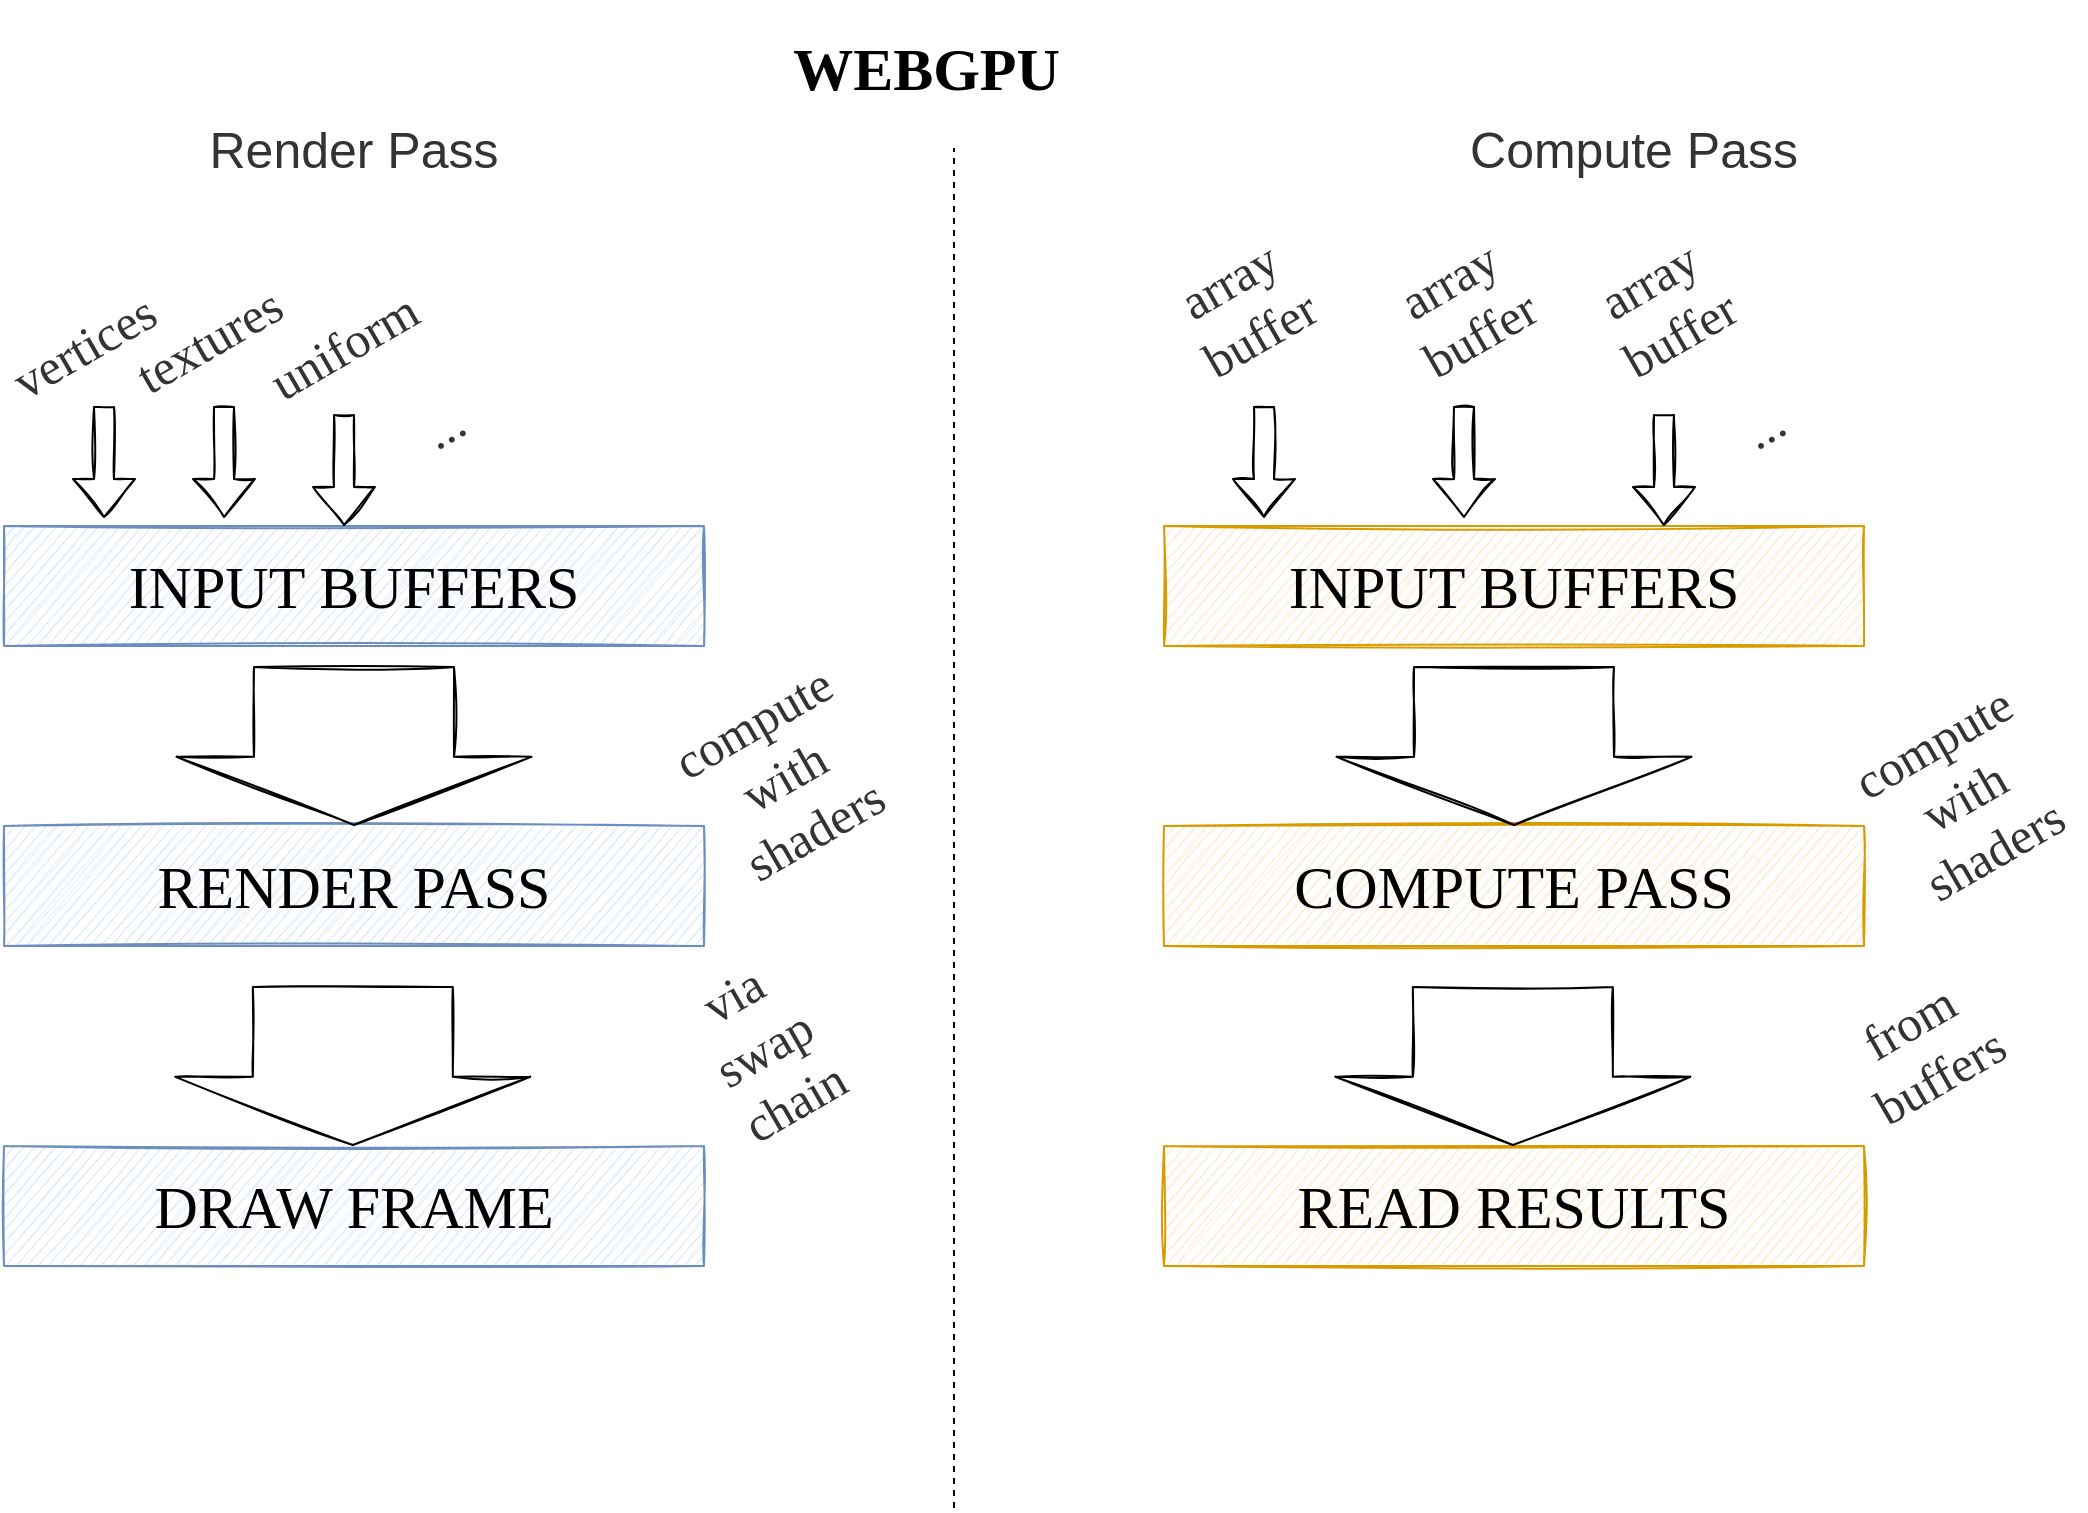 <mxfile version="14.2.7" type="github">
  <diagram id="2PWqOyK30ByD1Av7zfay" name="Page-1">
    <mxGraphModel dx="1647" dy="829" grid="1" gridSize="10" guides="1" tooltips="1" connect="1" arrows="1" fold="1" page="1" pageScale="1" pageWidth="1169" pageHeight="827" math="0" shadow="0">
      <root>
        <mxCell id="0" />
        <mxCell id="1" parent="0" />
        <mxCell id="guxchqbyqDh5aLnwngeI-1" value="&lt;h1&gt;&lt;font face=&quot;Verdana&quot; style=&quot;font-size: 30px&quot;&gt;WEBGPU&amp;nbsp;&lt;/font&gt;&lt;/h1&gt;" style="text;html=1;strokeColor=none;fillColor=none;align=center;verticalAlign=middle;whiteSpace=wrap;rounded=0;" vertex="1" parent="1">
          <mxGeometry x="270" y="40" width="610" height="20" as="geometry" />
        </mxCell>
        <mxCell id="guxchqbyqDh5aLnwngeI-2" value="&lt;font style=&quot;line-height: 100% ; font-size: 30px&quot; face=&quot;Comic Sans MS&quot;&gt;INPUT BUFFERS&lt;/font&gt;" style="rounded=0;whiteSpace=wrap;html=1;fillColor=#dae8fc;strokeColor=#6c8ebf;sketch=1;labelBackgroundColor=none;" vertex="1" parent="1">
          <mxGeometry x="110" y="279" width="350" height="60" as="geometry" />
        </mxCell>
        <mxCell id="guxchqbyqDh5aLnwngeI-3" value="&lt;font style=&quot;line-height: 100% ; font-size: 30px&quot; face=&quot;Comic Sans MS&quot;&gt;RENDER PASS&lt;/font&gt;" style="rounded=0;whiteSpace=wrap;html=1;fillColor=#dae8fc;strokeColor=#6c8ebf;sketch=1;labelBackgroundColor=none;" vertex="1" parent="1">
          <mxGeometry x="110" y="429" width="350" height="60" as="geometry" />
        </mxCell>
        <mxCell id="guxchqbyqDh5aLnwngeI-4" value="&lt;font style=&quot;line-height: 100% ; font-size: 30px&quot; face=&quot;Comic Sans MS&quot;&gt;DRAW FRAME&lt;/font&gt;" style="rounded=0;whiteSpace=wrap;html=1;fillColor=#dae8fc;strokeColor=#6c8ebf;sketch=1;labelBackgroundColor=none;" vertex="1" parent="1">
          <mxGeometry x="110" y="589" width="350" height="60" as="geometry" />
        </mxCell>
        <mxCell id="guxchqbyqDh5aLnwngeI-5" value="" style="shape=flexArrow;endArrow=classic;html=1;fontColor=#333333;sketch=1;" edge="1" parent="1">
          <mxGeometry width="50" height="50" relative="1" as="geometry">
            <mxPoint x="160" y="219" as="sourcePoint" />
            <mxPoint x="160" y="275" as="targetPoint" />
          </mxGeometry>
        </mxCell>
        <mxCell id="guxchqbyqDh5aLnwngeI-6" value="&lt;font face=&quot;Comic Sans MS&quot; style=&quot;font-size: 25px;&quot;&gt;vertices&lt;/font&gt;" style="text;html=1;strokeColor=none;fillColor=none;align=center;verticalAlign=middle;whiteSpace=wrap;rounded=0;labelBackgroundColor=none;sketch=1;fontColor=#333333;rotation=-30;fontSize=25;" vertex="1" parent="1">
          <mxGeometry x="130" y="179" width="40" height="20" as="geometry" />
        </mxCell>
        <mxCell id="guxchqbyqDh5aLnwngeI-7" value="" style="shape=flexArrow;endArrow=classic;html=1;fontColor=#333333;sketch=1;" edge="1" parent="1">
          <mxGeometry width="50" height="50" relative="1" as="geometry">
            <mxPoint x="220" y="219" as="sourcePoint" />
            <mxPoint x="220" y="275" as="targetPoint" />
          </mxGeometry>
        </mxCell>
        <mxCell id="guxchqbyqDh5aLnwngeI-8" value="&lt;font face=&quot;Comic Sans MS&quot; style=&quot;font-size: 25px;&quot;&gt;&lt;span style=&quot;font-size: 25px;&quot;&gt;textures&lt;br style=&quot;font-size: 25px;&quot;&gt;&lt;br style=&quot;font-size: 25px;&quot;&gt;&lt;/span&gt;&lt;/font&gt;" style="text;html=1;strokeColor=none;fillColor=none;align=center;verticalAlign=middle;whiteSpace=wrap;rounded=0;labelBackgroundColor=none;sketch=1;fontColor=#333333;rotation=-30;fontSize=25;" vertex="1" parent="1">
          <mxGeometry x="200" y="189" width="40" height="20" as="geometry" />
        </mxCell>
        <mxCell id="guxchqbyqDh5aLnwngeI-13" value="" style="shape=flexArrow;endArrow=classic;html=1;fontColor=#333333;sketch=1;" edge="1" parent="1">
          <mxGeometry width="50" height="50" relative="1" as="geometry">
            <mxPoint x="280" y="223" as="sourcePoint" />
            <mxPoint x="280" y="279" as="targetPoint" />
          </mxGeometry>
        </mxCell>
        <mxCell id="guxchqbyqDh5aLnwngeI-14" value="&lt;font face=&quot;Comic Sans MS&quot; style=&quot;font-size: 25px;&quot;&gt;&lt;span style=&quot;font-size: 25px;&quot;&gt;uniform&lt;br style=&quot;font-size: 25px;&quot;&gt;&lt;/span&gt;&lt;/font&gt;" style="text;html=1;strokeColor=none;fillColor=none;align=center;verticalAlign=middle;whiteSpace=wrap;rounded=0;labelBackgroundColor=none;sketch=1;fontColor=#333333;rotation=-30;fontSize=25;" vertex="1" parent="1">
          <mxGeometry x="260" y="179" width="40" height="20" as="geometry" />
        </mxCell>
        <mxCell id="guxchqbyqDh5aLnwngeI-17" value="&lt;font face=&quot;Comic Sans MS&quot; style=&quot;font-size: 25px;&quot;&gt;&lt;font style=&quot;font-size: 25px;&quot;&gt;...&lt;/font&gt;&lt;br style=&quot;font-size: 25px;&quot;&gt;&lt;/font&gt;" style="text;html=1;strokeColor=none;fillColor=none;align=center;verticalAlign=middle;whiteSpace=wrap;rounded=0;labelBackgroundColor=none;sketch=1;fontColor=#333333;rotation=-30;fontSize=25;" vertex="1" parent="1">
          <mxGeometry x="310" y="219" width="40" height="20" as="geometry" />
        </mxCell>
        <mxCell id="guxchqbyqDh5aLnwngeI-18" value="" style="shape=flexArrow;endArrow=classic;html=1;fontColor=#333333;sketch=1;width=100;endSize=11.024;entryX=0.5;entryY=0;entryDx=0;entryDy=0;endWidth=76.471;" edge="1" parent="1" target="guxchqbyqDh5aLnwngeI-3">
          <mxGeometry width="50" height="50" relative="1" as="geometry">
            <mxPoint x="285" y="349" as="sourcePoint" />
            <mxPoint x="170" y="285" as="targetPoint" />
          </mxGeometry>
        </mxCell>
        <mxCell id="guxchqbyqDh5aLnwngeI-19" value="" style="shape=flexArrow;endArrow=classic;html=1;fontColor=#333333;sketch=1;width=100;endSize=11.024;entryX=0.5;entryY=0;entryDx=0;entryDy=0;endWidth=76.471;" edge="1" parent="1">
          <mxGeometry width="50" height="50" relative="1" as="geometry">
            <mxPoint x="284.41" y="509" as="sourcePoint" />
            <mxPoint x="284.41" y="589" as="targetPoint" />
          </mxGeometry>
        </mxCell>
        <mxCell id="guxchqbyqDh5aLnwngeI-22" value="&lt;font face=&quot;Comic Sans MS&quot; style=&quot;font-size: 25px&quot;&gt;&lt;span style=&quot;font-size: 25px&quot;&gt;compute with shaders&lt;br style=&quot;font-size: 25px&quot;&gt;&lt;/span&gt;&lt;/font&gt;" style="text;html=1;strokeColor=none;fillColor=none;align=center;verticalAlign=middle;whiteSpace=wrap;rounded=0;labelBackgroundColor=none;sketch=1;fontColor=#333333;rotation=-30;fontSize=25;" vertex="1" parent="1">
          <mxGeometry x="480" y="394" width="40" height="20" as="geometry" />
        </mxCell>
        <mxCell id="guxchqbyqDh5aLnwngeI-23" value="&lt;font face=&quot;Comic Sans MS&quot; style=&quot;font-size: 25px&quot;&gt;&lt;span style=&quot;font-size: 25px&quot;&gt;via swap chain&lt;br style=&quot;font-size: 25px&quot;&gt;&lt;/span&gt;&lt;/font&gt;" style="text;html=1;strokeColor=none;fillColor=none;align=center;verticalAlign=middle;whiteSpace=wrap;rounded=0;labelBackgroundColor=none;sketch=1;fontColor=#333333;rotation=-30;fontSize=25;" vertex="1" parent="1">
          <mxGeometry x="470" y="530" width="40" height="20" as="geometry" />
        </mxCell>
        <mxCell id="guxchqbyqDh5aLnwngeI-25" value="Render Pass" style="text;html=1;strokeColor=none;fillColor=none;align=center;verticalAlign=middle;whiteSpace=wrap;rounded=0;labelBackgroundColor=none;sketch=1;fontSize=25;fontColor=#333333;" vertex="1" parent="1">
          <mxGeometry x="200" y="80" width="170" height="20" as="geometry" />
        </mxCell>
        <mxCell id="guxchqbyqDh5aLnwngeI-26" value="Compute Pass" style="text;html=1;strokeColor=none;fillColor=none;align=center;verticalAlign=middle;whiteSpace=wrap;rounded=0;labelBackgroundColor=none;sketch=1;fontSize=25;fontColor=#333333;" vertex="1" parent="1">
          <mxGeometry x="840" y="80" width="170" height="20" as="geometry" />
        </mxCell>
        <mxCell id="guxchqbyqDh5aLnwngeI-27" value="&lt;font style=&quot;line-height: 100% ; font-size: 30px&quot; face=&quot;Comic Sans MS&quot;&gt;INPUT BUFFERS&lt;/font&gt;" style="rounded=0;whiteSpace=wrap;html=1;fillColor=#ffe6cc;strokeColor=#d79b00;sketch=1;labelBackgroundColor=none;" vertex="1" parent="1">
          <mxGeometry x="690" y="279" width="350" height="60" as="geometry" />
        </mxCell>
        <mxCell id="guxchqbyqDh5aLnwngeI-28" value="&lt;font style=&quot;line-height: 100% ; font-size: 30px&quot; face=&quot;Comic Sans MS&quot;&gt;COMPUTE PASS&lt;/font&gt;" style="rounded=0;whiteSpace=wrap;html=1;fillColor=#ffe6cc;strokeColor=#d79b00;sketch=1;labelBackgroundColor=none;" vertex="1" parent="1">
          <mxGeometry x="690" y="429" width="350" height="60" as="geometry" />
        </mxCell>
        <mxCell id="guxchqbyqDh5aLnwngeI-29" value="&lt;font style=&quot;line-height: 100% ; font-size: 30px&quot; face=&quot;Comic Sans MS&quot;&gt;READ RESULTS&lt;/font&gt;" style="rounded=0;whiteSpace=wrap;html=1;fillColor=#ffe6cc;strokeColor=#d79b00;sketch=1;labelBackgroundColor=none;" vertex="1" parent="1">
          <mxGeometry x="690" y="589" width="350" height="60" as="geometry" />
        </mxCell>
        <mxCell id="guxchqbyqDh5aLnwngeI-30" value="" style="shape=flexArrow;endArrow=classic;html=1;fontColor=#333333;sketch=1;" edge="1" parent="1">
          <mxGeometry width="50" height="50" relative="1" as="geometry">
            <mxPoint x="740" y="219" as="sourcePoint" />
            <mxPoint x="740" y="275" as="targetPoint" />
          </mxGeometry>
        </mxCell>
        <mxCell id="guxchqbyqDh5aLnwngeI-31" value="&lt;font face=&quot;Comic Sans MS&quot; style=&quot;font-size: 25px&quot;&gt;array buffer&lt;/font&gt;" style="text;html=1;strokeColor=none;fillColor=none;align=center;verticalAlign=middle;whiteSpace=wrap;rounded=0;labelBackgroundColor=none;sketch=1;fontColor=#333333;rotation=-30;fontSize=25;" vertex="1" parent="1">
          <mxGeometry x="710" y="159" width="40" height="20" as="geometry" />
        </mxCell>
        <mxCell id="guxchqbyqDh5aLnwngeI-32" value="" style="shape=flexArrow;endArrow=classic;html=1;fontColor=#333333;sketch=1;" edge="1" parent="1">
          <mxGeometry width="50" height="50" relative="1" as="geometry">
            <mxPoint x="840" y="219" as="sourcePoint" />
            <mxPoint x="840" y="275" as="targetPoint" />
          </mxGeometry>
        </mxCell>
        <mxCell id="guxchqbyqDh5aLnwngeI-33" value="&lt;font face=&quot;Comic Sans MS&quot; style=&quot;font-size: 25px&quot;&gt;&lt;span style=&quot;font-size: 25px&quot;&gt;array buffer&lt;br style=&quot;font-size: 25px&quot;&gt;&lt;/span&gt;&lt;/font&gt;" style="text;html=1;strokeColor=none;fillColor=none;align=center;verticalAlign=middle;whiteSpace=wrap;rounded=0;labelBackgroundColor=none;sketch=1;fontColor=#333333;rotation=-30;fontSize=25;" vertex="1" parent="1">
          <mxGeometry x="820" y="159" width="40" height="20" as="geometry" />
        </mxCell>
        <mxCell id="guxchqbyqDh5aLnwngeI-34" value="" style="shape=flexArrow;endArrow=classic;html=1;fontColor=#333333;sketch=1;" edge="1" parent="1">
          <mxGeometry width="50" height="50" relative="1" as="geometry">
            <mxPoint x="940" y="223" as="sourcePoint" />
            <mxPoint x="940" y="279" as="targetPoint" />
          </mxGeometry>
        </mxCell>
        <mxCell id="guxchqbyqDh5aLnwngeI-35" value="&lt;font face=&quot;Comic Sans MS&quot; style=&quot;font-size: 25px&quot;&gt;&lt;span style=&quot;font-size: 25px&quot;&gt;array buffer&lt;br style=&quot;font-size: 25px&quot;&gt;&lt;/span&gt;&lt;/font&gt;" style="text;html=1;strokeColor=none;fillColor=none;align=center;verticalAlign=middle;whiteSpace=wrap;rounded=0;labelBackgroundColor=none;sketch=1;fontColor=#333333;rotation=-30;fontSize=25;" vertex="1" parent="1">
          <mxGeometry x="920" y="159" width="40" height="20" as="geometry" />
        </mxCell>
        <mxCell id="guxchqbyqDh5aLnwngeI-36" value="&lt;font face=&quot;Comic Sans MS&quot; style=&quot;font-size: 25px;&quot;&gt;&lt;font style=&quot;font-size: 25px;&quot;&gt;...&lt;/font&gt;&lt;br style=&quot;font-size: 25px;&quot;&gt;&lt;/font&gt;" style="text;html=1;strokeColor=none;fillColor=none;align=center;verticalAlign=middle;whiteSpace=wrap;rounded=0;labelBackgroundColor=none;sketch=1;fontColor=#333333;rotation=-30;fontSize=25;" vertex="1" parent="1">
          <mxGeometry x="970" y="219" width="40" height="20" as="geometry" />
        </mxCell>
        <mxCell id="guxchqbyqDh5aLnwngeI-37" value="" style="shape=flexArrow;endArrow=classic;html=1;fontColor=#333333;sketch=1;width=100;endSize=11.024;entryX=0.5;entryY=0;entryDx=0;entryDy=0;endWidth=76.471;" edge="1" parent="1" target="guxchqbyqDh5aLnwngeI-28">
          <mxGeometry width="50" height="50" relative="1" as="geometry">
            <mxPoint x="865" y="349" as="sourcePoint" />
            <mxPoint x="750" y="285" as="targetPoint" />
          </mxGeometry>
        </mxCell>
        <mxCell id="guxchqbyqDh5aLnwngeI-38" value="" style="shape=flexArrow;endArrow=classic;html=1;fontColor=#333333;sketch=1;width=100;endSize=11.024;entryX=0.5;entryY=0;entryDx=0;entryDy=0;endWidth=76.471;" edge="1" parent="1">
          <mxGeometry width="50" height="50" relative="1" as="geometry">
            <mxPoint x="864.41" y="509" as="sourcePoint" />
            <mxPoint x="864.41" y="589" as="targetPoint" />
          </mxGeometry>
        </mxCell>
        <mxCell id="guxchqbyqDh5aLnwngeI-39" value="&lt;span style=&quot;font-family: &amp;#34;comic sans ms&amp;#34;&quot;&gt;compute with shaders&lt;/span&gt;&lt;font face=&quot;Comic Sans MS&quot; style=&quot;font-size: 25px&quot;&gt;&lt;span style=&quot;font-size: 25px&quot;&gt;&lt;br style=&quot;font-size: 25px&quot;&gt;&lt;/span&gt;&lt;/font&gt;" style="text;html=1;strokeColor=none;fillColor=none;align=center;verticalAlign=middle;whiteSpace=wrap;rounded=0;labelBackgroundColor=none;sketch=1;fontColor=#333333;rotation=-30;fontSize=25;" vertex="1" parent="1">
          <mxGeometry x="1070" y="404" width="40" height="20" as="geometry" />
        </mxCell>
        <mxCell id="guxchqbyqDh5aLnwngeI-40" value="&lt;font face=&quot;Comic Sans MS&quot; style=&quot;font-size: 25px&quot;&gt;&lt;span style=&quot;font-size: 25px&quot;&gt;from buffers&lt;br style=&quot;font-size: 25px&quot;&gt;&lt;/span&gt;&lt;/font&gt;" style="text;html=1;strokeColor=none;fillColor=none;align=center;verticalAlign=middle;whiteSpace=wrap;rounded=0;labelBackgroundColor=none;sketch=1;fontColor=#333333;rotation=-30;fontSize=25;" vertex="1" parent="1">
          <mxGeometry x="1050" y="530" width="40" height="20" as="geometry" />
        </mxCell>
        <mxCell id="guxchqbyqDh5aLnwngeI-46" value="" style="endArrow=none;dashed=1;html=1;fontSize=25;fontColor=#333333;" edge="1" parent="1">
          <mxGeometry width="50" height="50" relative="1" as="geometry">
            <mxPoint x="585" y="770" as="sourcePoint" />
            <mxPoint x="585" y="90" as="targetPoint" />
          </mxGeometry>
        </mxCell>
      </root>
    </mxGraphModel>
  </diagram>
</mxfile>
